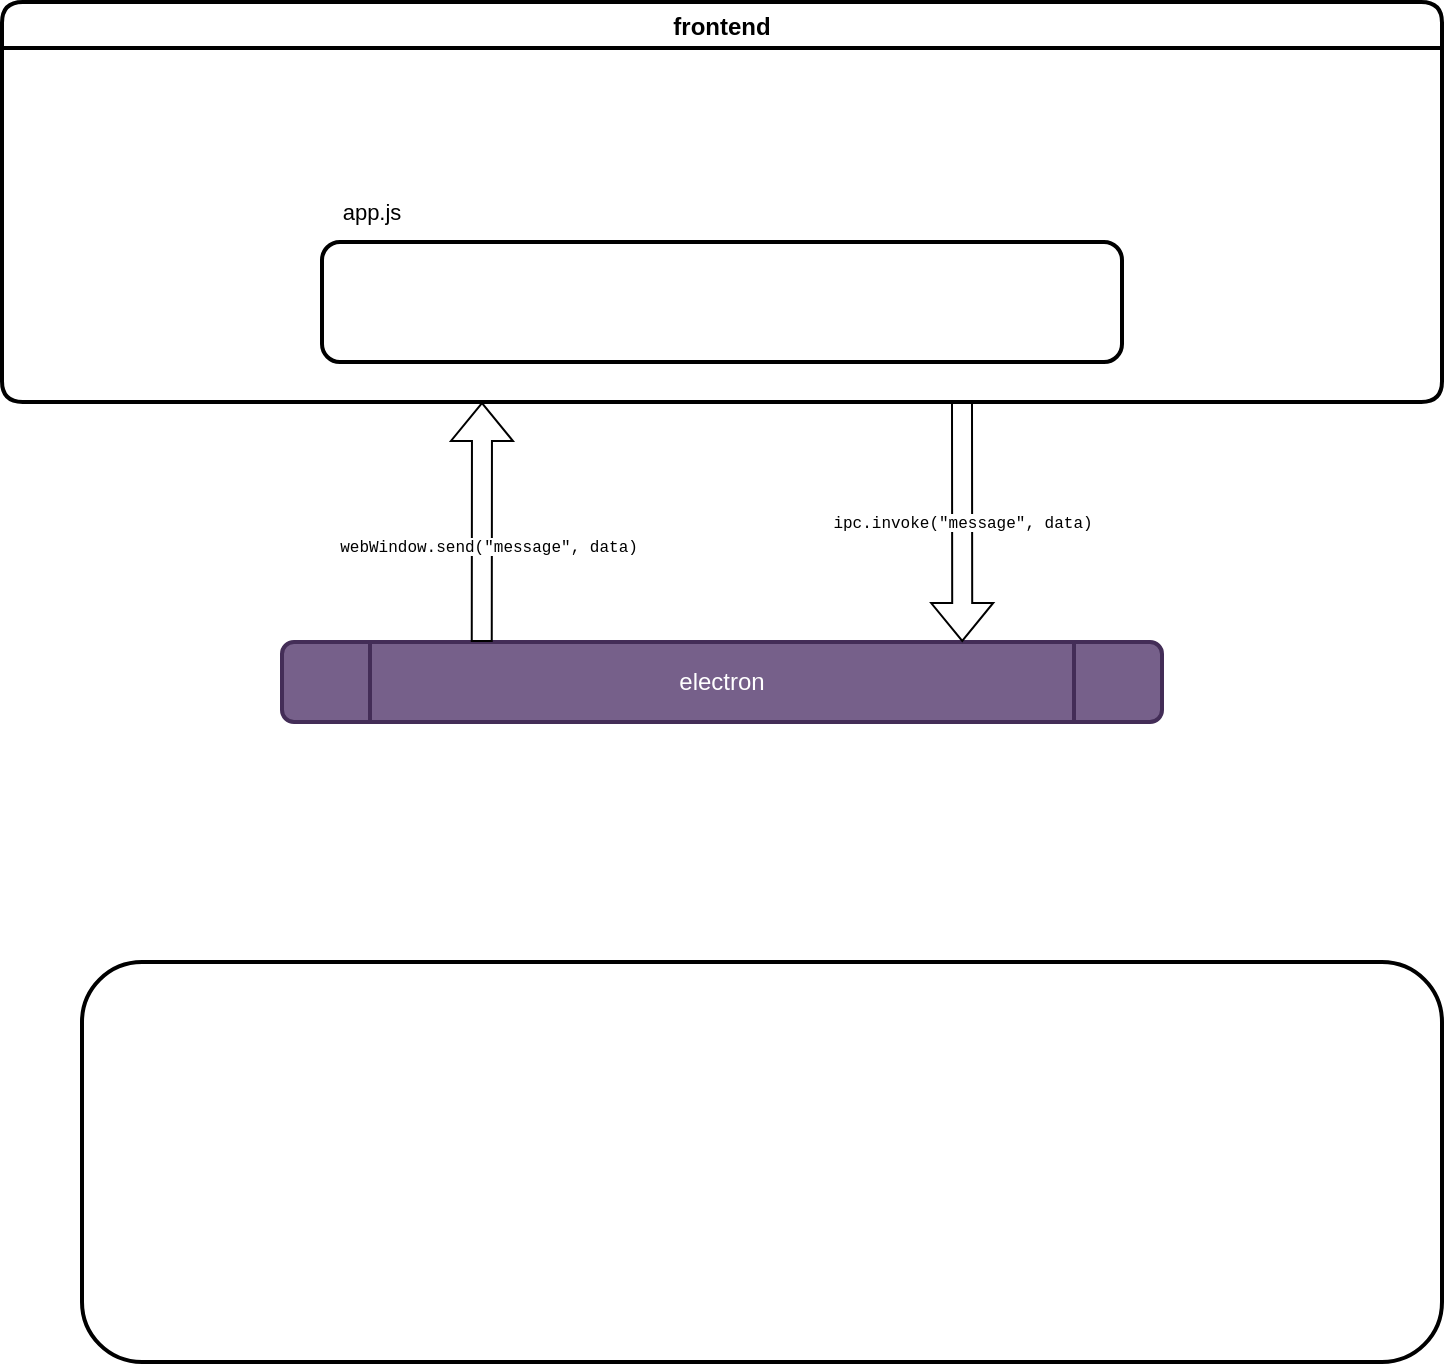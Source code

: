 <mxfile version="16.1.0" type="github">
  <diagram id="hedpUm_DLuIllqZTHTGd" name="Page-1">
    <mxGraphModel dx="981" dy="510" grid="1" gridSize="10" guides="1" tooltips="1" connect="1" arrows="1" fold="1" page="1" pageScale="1" pageWidth="827" pageHeight="1169" math="0" shadow="0">
      <root>
        <mxCell id="0" />
        <mxCell id="1" parent="0" />
        <mxCell id="IDZf0VS9myPSJrDQOnsL-12" value="" style="rounded=1;whiteSpace=wrap;html=1;fillColor=none;strokeWidth=2;" vertex="1" parent="1">
          <mxGeometry x="80" y="520" width="680" height="200" as="geometry" />
        </mxCell>
        <mxCell id="IDZf0VS9myPSJrDQOnsL-16" value="frontend" style="swimlane;strokeWidth=2;fillColor=none;rounded=1;" vertex="1" parent="1">
          <mxGeometry x="40" y="40" width="720" height="200" as="geometry">
            <mxRectangle x="40" y="40" width="80" height="23" as="alternateBounds" />
          </mxGeometry>
        </mxCell>
        <mxCell id="IDZf0VS9myPSJrDQOnsL-39" value="" style="rounded=1;whiteSpace=wrap;html=1;fontFamily=Courier New;fontSize=8;strokeWidth=2;fillColor=none;" vertex="1" parent="IDZf0VS9myPSJrDQOnsL-16">
          <mxGeometry x="160" y="120" width="400" height="60" as="geometry" />
        </mxCell>
        <mxCell id="IDZf0VS9myPSJrDQOnsL-41" value="app.js" style="text;html=1;strokeColor=none;fillColor=none;align=center;verticalAlign=middle;whiteSpace=wrap;rounded=0;fontFamily=Helvetica;fontSize=11;" vertex="1" parent="IDZf0VS9myPSJrDQOnsL-16">
          <mxGeometry x="170" y="100" width="30" height="10" as="geometry" />
        </mxCell>
        <mxCell id="IDZf0VS9myPSJrDQOnsL-17" value="electron" style="shape=process;whiteSpace=wrap;html=1;backgroundOutline=1;rounded=1;strokeWidth=2;fillColor=#76608a;strokeColor=#432D57;fontColor=#ffffff;" vertex="1" parent="1">
          <mxGeometry x="180" y="360" width="440" height="40" as="geometry" />
        </mxCell>
        <mxCell id="IDZf0VS9myPSJrDQOnsL-33" value="ipc.invoke(&quot;message&quot;, data)" style="shape=flexArrow;endArrow=none;html=1;rounded=0;exitX=0.773;exitY=0;exitDx=0;exitDy=0;exitPerimeter=0;startArrow=block;endFill=0;fontFamily=Courier New;fontSize=8;curved=1;" edge="1" parent="1" source="IDZf0VS9myPSJrDQOnsL-17">
          <mxGeometry width="50" height="50" relative="1" as="geometry">
            <mxPoint x="500" y="360" as="sourcePoint" />
            <mxPoint x="520" y="240" as="targetPoint" />
            <Array as="points" />
          </mxGeometry>
        </mxCell>
        <mxCell id="IDZf0VS9myPSJrDQOnsL-34" value="" style="shape=flexArrow;endArrow=classic;html=1;rounded=0;exitX=0.227;exitY=0;exitDx=0;exitDy=0;exitPerimeter=0;curved=1;" edge="1" parent="1" source="IDZf0VS9myPSJrDQOnsL-17">
          <mxGeometry width="50" height="50" relative="1" as="geometry">
            <mxPoint x="360.52" y="360.36" as="sourcePoint" />
            <mxPoint x="280" y="240" as="targetPoint" />
          </mxGeometry>
        </mxCell>
        <mxCell id="IDZf0VS9myPSJrDQOnsL-35" value="webWindow.send(&quot;message&quot;, data)" style="edgeLabel;html=1;align=center;verticalAlign=middle;resizable=0;points=[];fontFamily=Courier New;fontSize=8;" vertex="1" connectable="0" parent="IDZf0VS9myPSJrDQOnsL-34">
          <mxGeometry x="-0.201" y="-3" relative="1" as="geometry">
            <mxPoint as="offset" />
          </mxGeometry>
        </mxCell>
      </root>
    </mxGraphModel>
  </diagram>
</mxfile>
